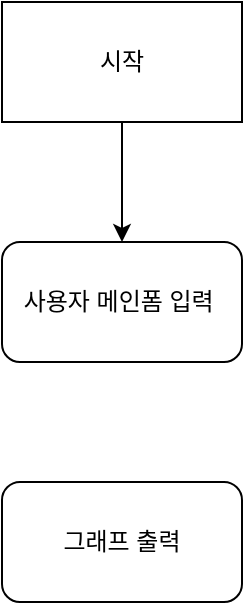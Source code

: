 <mxfile version="24.2.3" type="github">
  <diagram name="페이지-1" id="ss_N8OAhiIwMKr2Yj-Id">
    <mxGraphModel dx="1434" dy="738" grid="1" gridSize="10" guides="1" tooltips="1" connect="1" arrows="1" fold="1" page="1" pageScale="1" pageWidth="827" pageHeight="1169" math="0" shadow="0">
      <root>
        <mxCell id="0" />
        <mxCell id="1" parent="0" />
        <mxCell id="BHWwYKfjyVqADt21BOcX-4" style="edgeStyle=orthogonalEdgeStyle;rounded=0;orthogonalLoop=1;jettySize=auto;html=1;exitX=0.5;exitY=1;exitDx=0;exitDy=0;entryX=0.5;entryY=0;entryDx=0;entryDy=0;" edge="1" parent="1" source="BHWwYKfjyVqADt21BOcX-1" target="BHWwYKfjyVqADt21BOcX-2">
          <mxGeometry relative="1" as="geometry" />
        </mxCell>
        <mxCell id="BHWwYKfjyVqADt21BOcX-1" value="시작" style="rounded=0;whiteSpace=wrap;html=1;" vertex="1" parent="1">
          <mxGeometry x="40" y="50" width="120" height="60" as="geometry" />
        </mxCell>
        <mxCell id="BHWwYKfjyVqADt21BOcX-2" value="사용자 메인폼 입력&amp;nbsp;" style="rounded=1;whiteSpace=wrap;html=1;" vertex="1" parent="1">
          <mxGeometry x="40" y="170" width="120" height="60" as="geometry" />
        </mxCell>
        <mxCell id="BHWwYKfjyVqADt21BOcX-5" value="그래프 출력" style="rounded=1;whiteSpace=wrap;html=1;" vertex="1" parent="1">
          <mxGeometry x="40" y="290" width="120" height="60" as="geometry" />
        </mxCell>
      </root>
    </mxGraphModel>
  </diagram>
</mxfile>
